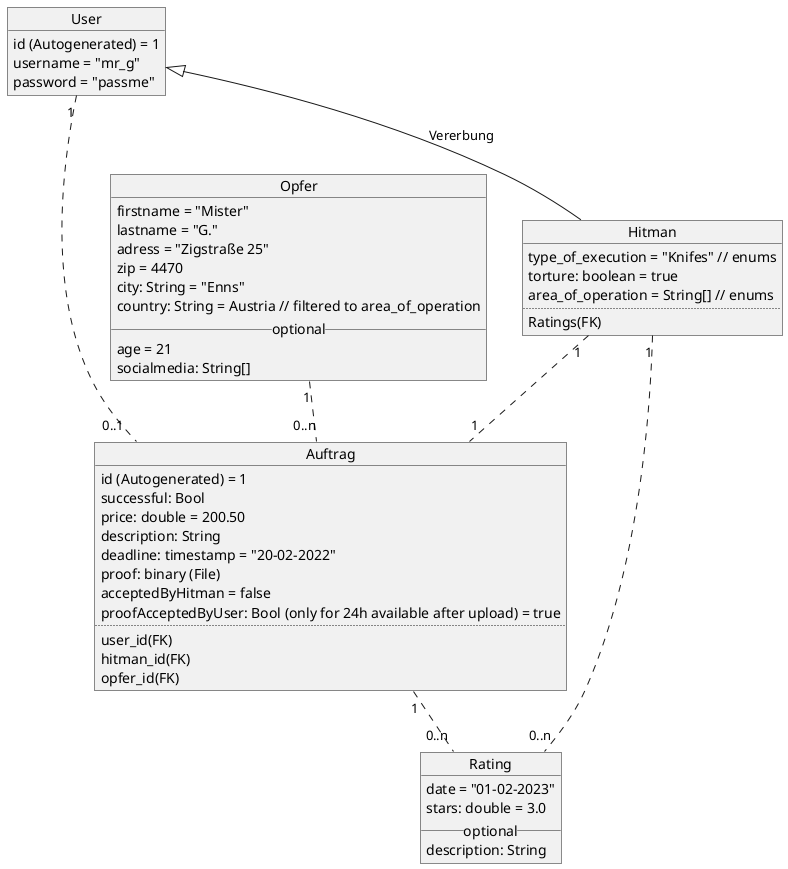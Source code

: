 @startuml


object Auftrag {
    id (Autogenerated) = 1
    successful: Bool
    price: double = 200.50
    description: String
    deadline: timestamp = "20-02-2022"
    proof: binary (File)
    acceptedByHitman = false
    proofAcceptedByUser: Bool (only for 24h available after upload) = true
    ..
    user_id(FK)
    hitman_id(FK)
    opfer_id(FK)
}

object Hitman {
    type_of_execution = "Knifes" // enums
    torture: boolean = true
    area_of_operation = String[] // enums
    ..
    Ratings(FK)
}

object User {    
    id (Autogenerated) = 1
    username = "mr_g"
    password = "passme"
}

object Opfer {
    firstname = "Mister"
    lastname = "G."
    adress = "Zigstraße 25"
    zip = 4470
    city: String = "Enns"
    country: String = Austria // filtered to area_of_operation
    __ optional __
    age = 21
    socialmedia: String[]
}

object Rating{
    date = "01-02-2023"
    stars: double = 3.0
    __optional__
    description: String
}

User <|-- Hitman : Vererbung

Hitman "1" .. "1" Auftrag
Opfer "1" .. "0..n" Auftrag
Auftrag "1" .. "0..n" Rating
User "1" .. "0..1" Auftrag
Hitman "1" .. "0..n" Rating
@enduml